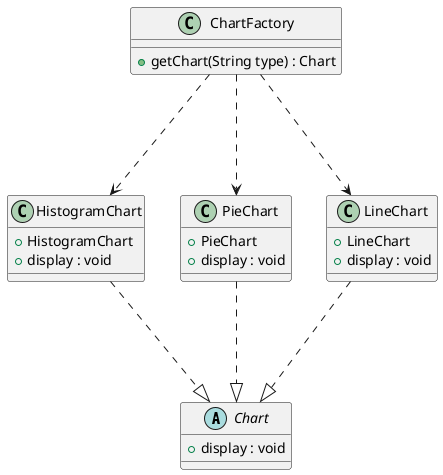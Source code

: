 @startuml

abstract class Chart
class HistogramChart
class PieChart
class LineChart
class ChartFactory

HistogramChart ...|> Chart
PieChart ...|> Chart
LineChart ...|> Chart
ChartFactory ...> HistogramChart
ChartFactory ...> PieChart
ChartFactory ...> LineChart

abstract class Chart {
    + display : void 
}
class HistogramChart {
    + HistogramChart
    + display : void
}
class PieChart {
    + PieChart
    + display : void
}

class LineChart {
    + LineChart
    + display : void
}

class ChartFactory {
    + getChart(String type) : Chart
}

@enduml
